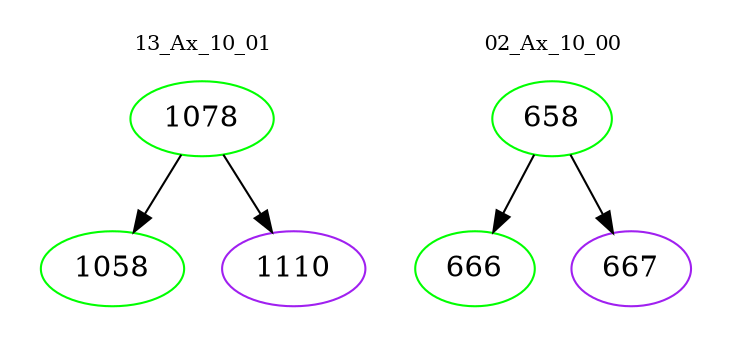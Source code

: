 digraph{
subgraph cluster_0 {
color = white
label = "13_Ax_10_01";
fontsize=10;
T0_1078 [label="1078", color="green"]
T0_1078 -> T0_1058 [color="black"]
T0_1058 [label="1058", color="green"]
T0_1078 -> T0_1110 [color="black"]
T0_1110 [label="1110", color="purple"]
}
subgraph cluster_1 {
color = white
label = "02_Ax_10_00";
fontsize=10;
T1_658 [label="658", color="green"]
T1_658 -> T1_666 [color="black"]
T1_666 [label="666", color="green"]
T1_658 -> T1_667 [color="black"]
T1_667 [label="667", color="purple"]
}
}
